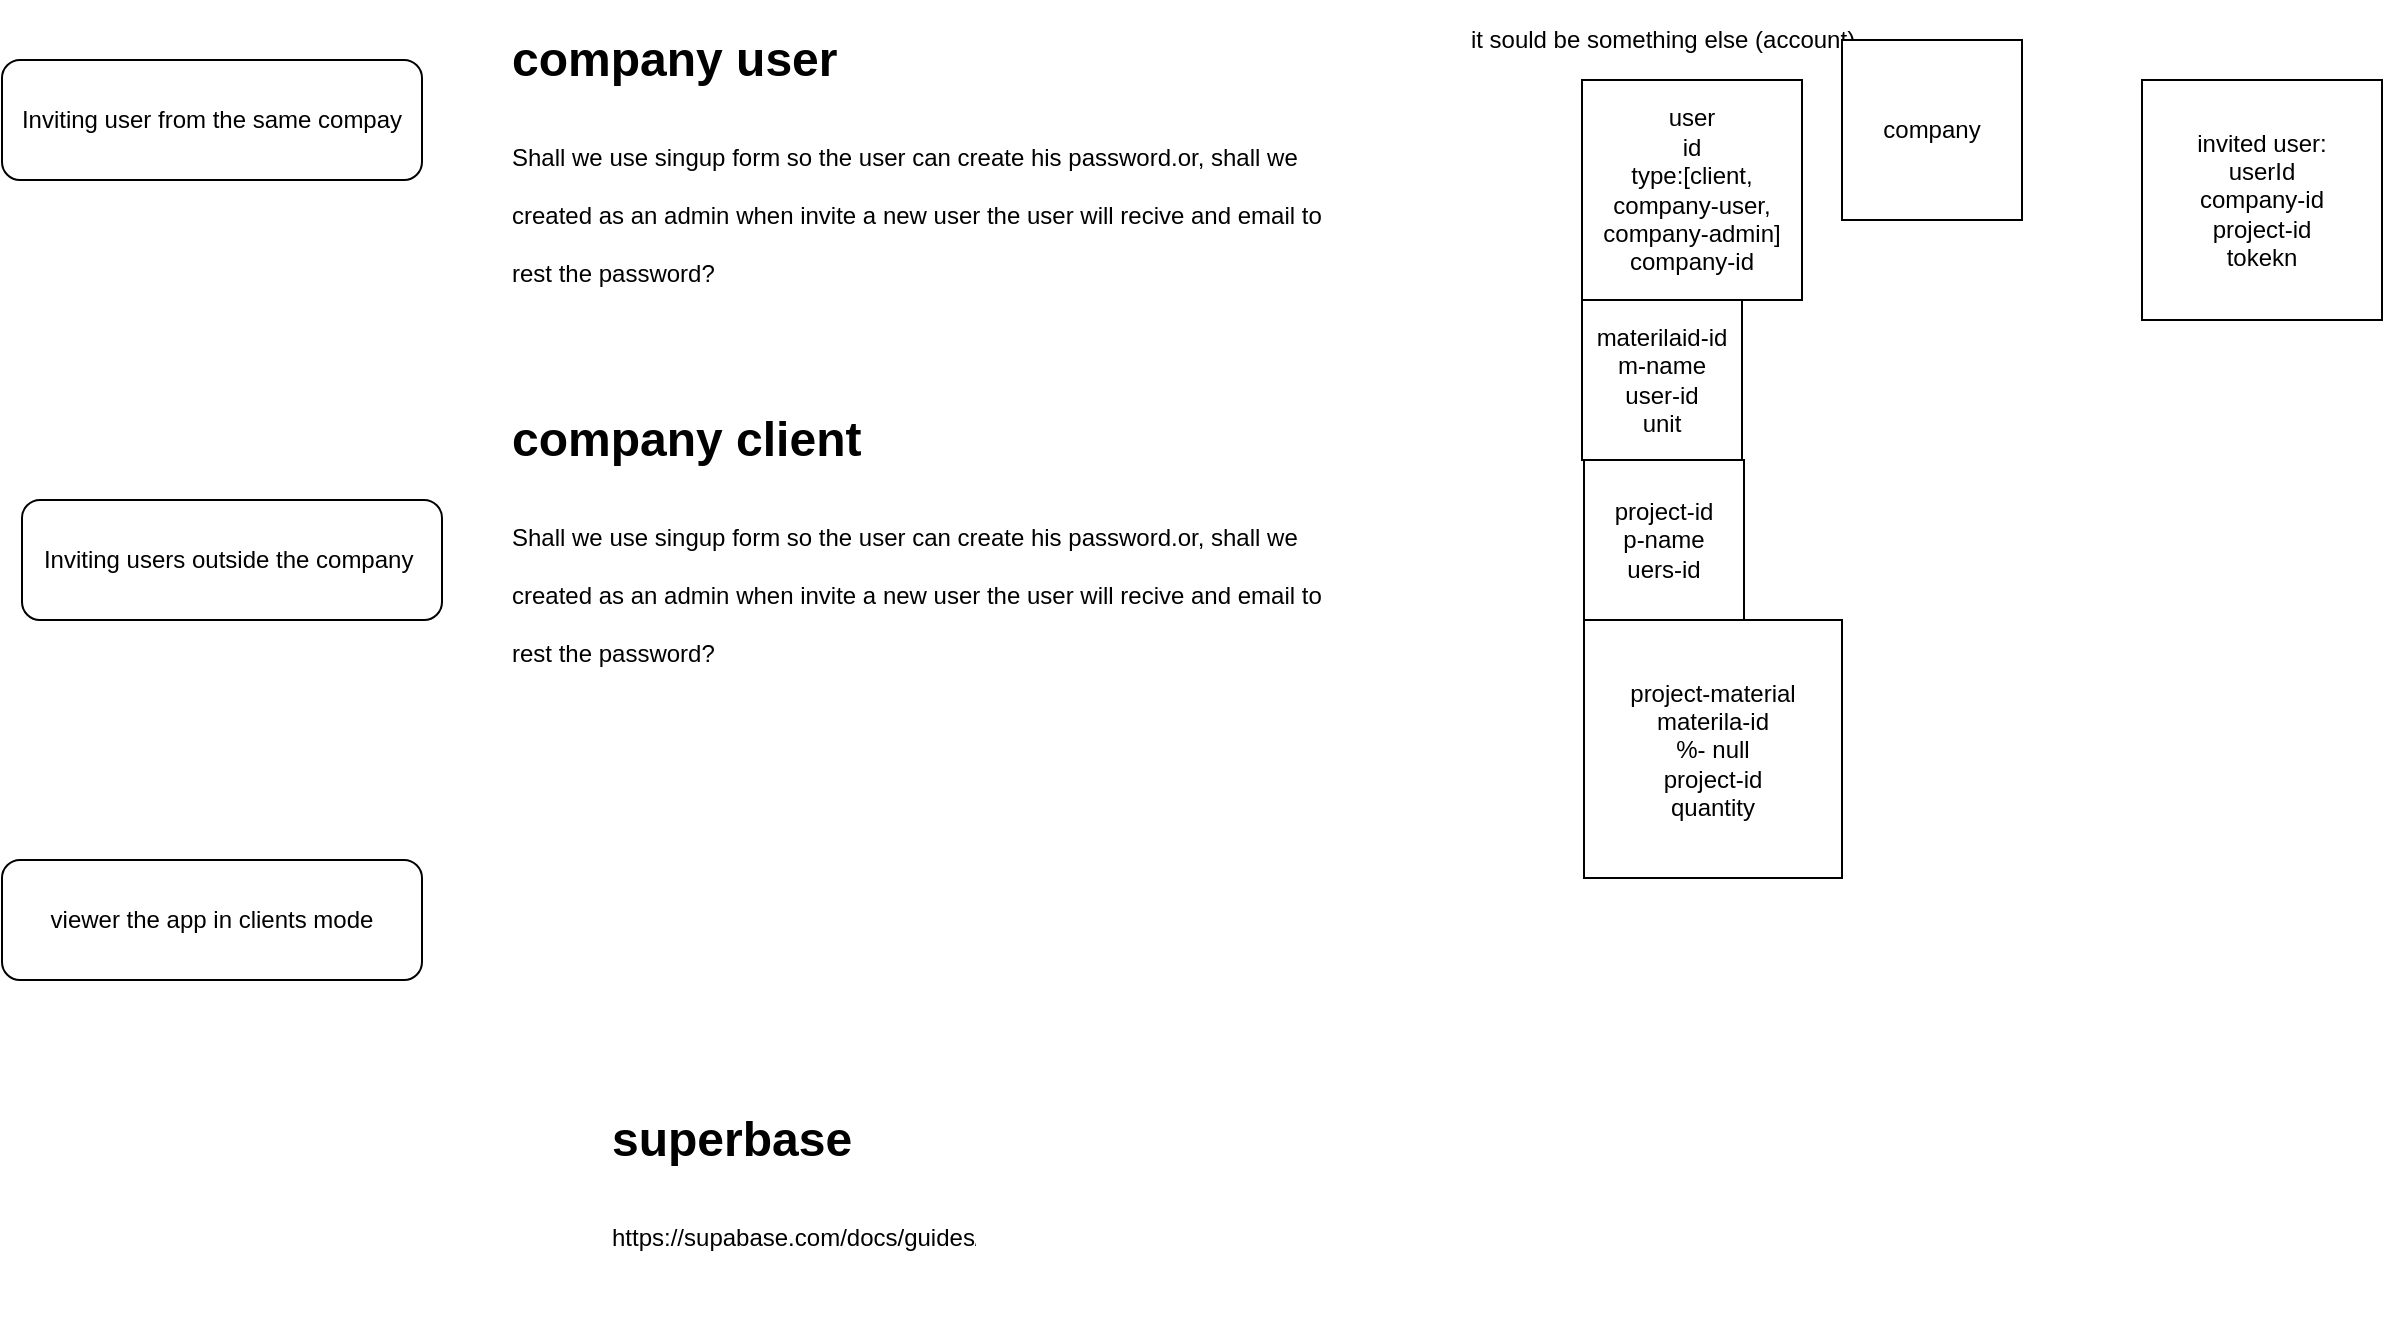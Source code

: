 <mxfile>
    <diagram id="EkmhJNftspw9LD2Qc4nb" name="Page-1">
        <mxGraphModel dx="1676" dy="554" grid="1" gridSize="10" guides="1" tooltips="1" connect="1" arrows="1" fold="1" page="1" pageScale="1" pageWidth="827" pageHeight="1169" math="0" shadow="0">
            <root>
                <mxCell id="0"/>
                <mxCell id="1" parent="0"/>
                <mxCell id="2" value="invited user:&lt;br&gt;userId&lt;br&gt;company-id&lt;br&gt;project-id&lt;br&gt;tokekn" style="whiteSpace=wrap;html=1;aspect=fixed;" parent="1" vertex="1">
                    <mxGeometry x="320" y="40" width="120" height="120" as="geometry"/>
                </mxCell>
                <mxCell id="3" value="user&lt;br&gt;id&lt;br&gt;type:[client, company-user, company-admin]&lt;br&gt;company-id" style="whiteSpace=wrap;html=1;aspect=fixed;" parent="1" vertex="1">
                    <mxGeometry x="40" y="40" width="110" height="110" as="geometry"/>
                </mxCell>
                <mxCell id="4" value="materilaid-id&lt;br&gt;m-name&lt;br&gt;user-id&lt;br&gt;unit" style="whiteSpace=wrap;html=1;aspect=fixed;" parent="1" vertex="1">
                    <mxGeometry x="40" y="150" width="80" height="80" as="geometry"/>
                </mxCell>
                <mxCell id="5" value="project-id&lt;br&gt;p-name&lt;br&gt;uers-id" style="whiteSpace=wrap;html=1;aspect=fixed;" parent="1" vertex="1">
                    <mxGeometry x="41" y="230" width="80" height="80" as="geometry"/>
                </mxCell>
                <mxCell id="6" value="project-material&lt;br&gt;materila-id&lt;br&gt;%- null&lt;br&gt;project-id&lt;br&gt;quantity" style="whiteSpace=wrap;html=1;aspect=fixed;" parent="1" vertex="1">
                    <mxGeometry x="41" y="310" width="129" height="129" as="geometry"/>
                </mxCell>
                <mxCell id="9" value="it sould be something else (account)" style="text;html=1;align=center;verticalAlign=middle;resizable=0;points=[];autosize=1;strokeColor=none;fillColor=none;" parent="1" vertex="1">
                    <mxGeometry x="-25" y="10" width="210" height="20" as="geometry"/>
                </mxCell>
                <mxCell id="10" value="company&lt;br&gt;" style="whiteSpace=wrap;html=1;aspect=fixed;" parent="1" vertex="1">
                    <mxGeometry x="170" y="20" width="90" height="90" as="geometry"/>
                </mxCell>
                <mxCell id="11" value="Inviting user from the same compay" style="rounded=1;whiteSpace=wrap;html=1;" vertex="1" parent="1">
                    <mxGeometry x="-750" y="30" width="210" height="60" as="geometry"/>
                </mxCell>
                <mxCell id="12" value="Inviting users outside the company&amp;nbsp;" style="rounded=1;whiteSpace=wrap;html=1;" vertex="1" parent="1">
                    <mxGeometry x="-740" y="250" width="210" height="60" as="geometry"/>
                </mxCell>
                <mxCell id="13" value="viewer the app in clients mode" style="rounded=1;whiteSpace=wrap;html=1;" vertex="1" parent="1">
                    <mxGeometry x="-750" y="430" width="210" height="60" as="geometry"/>
                </mxCell>
                <mxCell id="14" value="&lt;h1&gt;&lt;span style=&quot;background-color: initial;&quot;&gt;company user&lt;/span&gt;&lt;/h1&gt;&lt;h1&gt;&lt;span style=&quot;background-color: initial; font-size: 12px; font-weight: normal;&quot;&gt;Shall we use singup form so the user can create his password.or, shall we created as an admin when invite a new user the user will recive and email to rest the password?&lt;/span&gt;&lt;br&gt;&lt;/h1&gt;" style="text;html=1;strokeColor=none;fillColor=none;spacing=5;spacingTop=-20;whiteSpace=wrap;overflow=hidden;rounded=0;" vertex="1" parent="1">
                    <mxGeometry x="-500" y="10" width="420" height="160" as="geometry"/>
                </mxCell>
                <mxCell id="15" value="&lt;h1&gt;&lt;span style=&quot;background-color: initial;&quot;&gt;company client&lt;/span&gt;&lt;/h1&gt;&lt;h1&gt;&lt;span style=&quot;background-color: initial; font-size: 12px; font-weight: normal;&quot;&gt;Shall we use singup form so the user can create his password.or, shall we created as an admin when invite a new user the user will recive and email to rest the password?&lt;/span&gt;&lt;br&gt;&lt;/h1&gt;" style="text;html=1;strokeColor=none;fillColor=none;spacing=5;spacingTop=-20;whiteSpace=wrap;overflow=hidden;rounded=0;" vertex="1" parent="1">
                    <mxGeometry x="-500" y="200" width="420" height="160" as="geometry"/>
                </mxCell>
                <mxCell id="16" value="&lt;h1&gt;&lt;span style=&quot;background-color: initial;&quot;&gt;superbase&lt;/span&gt;&lt;/h1&gt;&lt;h1&gt;&lt;span style=&quot;background-color: initial; font-size: 12px; font-weight: normal;&quot;&gt;https://supabase.com/docs/guides/database/overview&lt;/span&gt;&lt;br&gt;&lt;/h1&gt;" style="text;html=1;strokeColor=none;fillColor=none;spacing=5;spacingTop=-20;whiteSpace=wrap;overflow=hidden;rounded=0;" vertex="1" parent="1">
                    <mxGeometry x="-450" y="550" width="190" height="120" as="geometry"/>
                </mxCell>
            </root>
        </mxGraphModel>
    </diagram>
</mxfile>